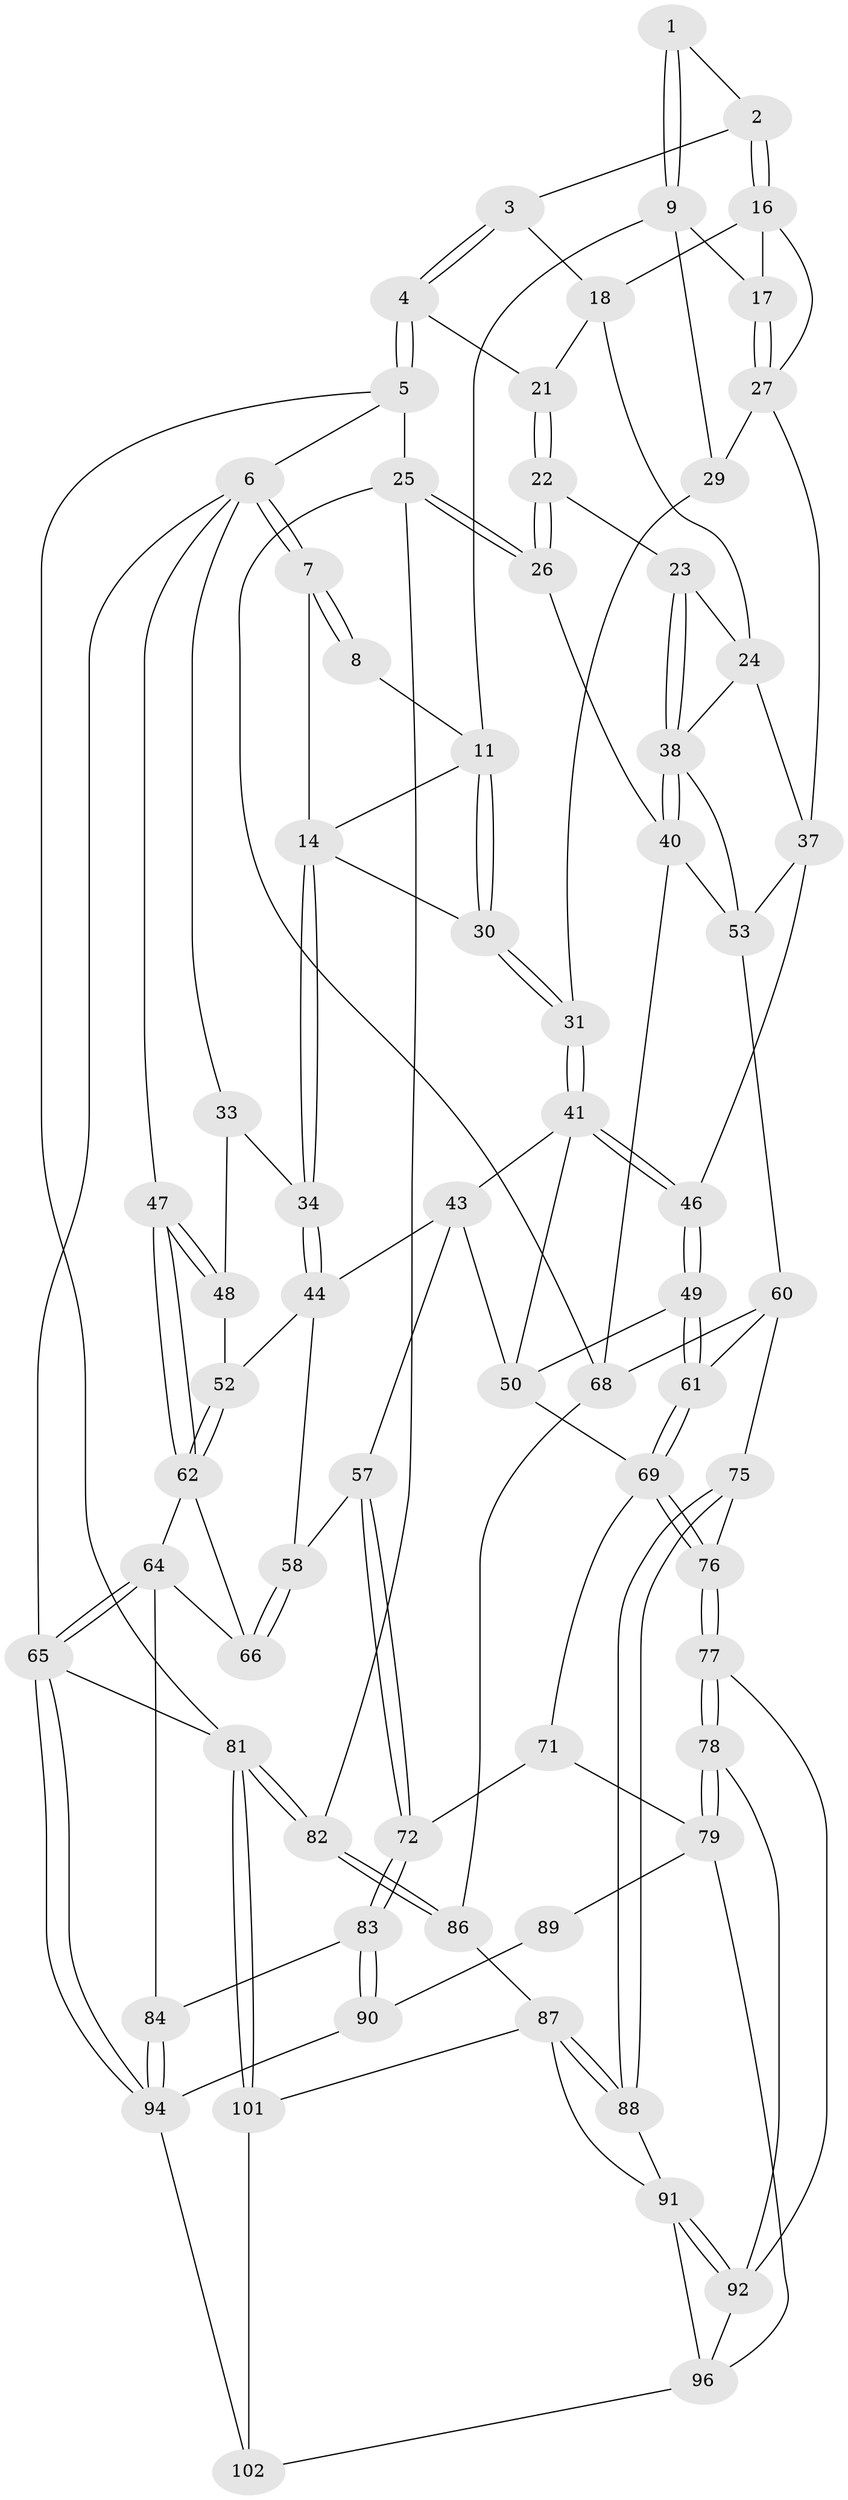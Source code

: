 // Generated by graph-tools (version 1.1) at 2025/52/02/27/25 19:52:37]
// undirected, 71 vertices, 162 edges
graph export_dot {
graph [start="1"]
  node [color=gray90,style=filled];
  1 [pos="+0.5635072183745605+0"];
  2 [pos="+0.6229876868810306+0"];
  3 [pos="+0.7972598932854319+0"];
  4 [pos="+1+0"];
  5 [pos="+1+0"];
  6 [pos="+0+0",super="+32"];
  7 [pos="+0+0",super="+13"];
  8 [pos="+0.4603040128563824+0"];
  9 [pos="+0.537275848624759+0.12309991463871865",super="+10"];
  11 [pos="+0.4812668934449831+0.1313250668792036",super="+12"];
  14 [pos="+0.31670569218367783+0.1772976127261711",super="+15"];
  16 [pos="+0.6351497072321237+0.055468419042195134",super="+20"];
  17 [pos="+0.5959918198869087+0.11890276715139962"];
  18 [pos="+0.7836000822066009+0.06770466645860977",super="+19"];
  21 [pos="+0.9292920214532723+0.07260823581611456"];
  22 [pos="+0.8919321531272125+0.19116120091216093"];
  23 [pos="+0.8654915691268815+0.19420759447671812"];
  24 [pos="+0.8338424979446601+0.18749537624972812",super="+36"];
  25 [pos="+1+0.32250657211641504",super="+67"];
  26 [pos="+1+0.32308546515799585"];
  27 [pos="+0.6514722511665718+0.2081956722980728",super="+28"];
  29 [pos="+0.5674054057102704+0.22126007198573094"];
  30 [pos="+0.40412964033138216+0.19753065650466853"];
  31 [pos="+0.4071895029862314+0.20184275976920207"];
  33 [pos="+0.14207233369935915+0.17265538763440053",super="+35"];
  34 [pos="+0.23063553451615965+0.31090317241431614"];
  37 [pos="+0.6386396761931047+0.318019361748346",super="+45"];
  38 [pos="+0.8391340461260567+0.3581150409636884",super="+39"];
  40 [pos="+1+0.3713556183152384",super="+54"];
  41 [pos="+0.4172743346484627+0.2237721714585291",super="+42"];
  43 [pos="+0.279533308444587+0.37545437493997785",super="+56"];
  44 [pos="+0.23231848353208334+0.32443975120859747",super="+51"];
  46 [pos="+0.5730497307003876+0.3676387738726028"];
  47 [pos="+0+0.1450219449697396"];
  48 [pos="+0.047255001393896906+0.2715195763579312"];
  49 [pos="+0.5515761212377173+0.40127910670859657"];
  50 [pos="+0.44750318106421966+0.46847042564388747",super="+59"];
  52 [pos="+0.08426779078090743+0.4264564090070332"];
  53 [pos="+0.7692135987567095+0.4616533278336782",super="+55"];
  57 [pos="+0.22419141385031066+0.6008729770573025"];
  58 [pos="+0.1941238432453813+0.5965401769110148"];
  60 [pos="+0.672381144804739+0.5645331348393708",super="+74"];
  61 [pos="+0.6444254716103619+0.5585779625845161"];
  62 [pos="+0+0.5275327836444231",super="+63"];
  64 [pos="+0+1",super="+85"];
  65 [pos="+0+1"];
  66 [pos="+0.08388754031791598+0.6442295590606085"];
  68 [pos="+0.8767649325989948+0.5607049496687219",super="+73"];
  69 [pos="+0.5117951776425014+0.618074875562943",super="+70"];
  71 [pos="+0.35926782963671233+0.7277092373163845"];
  72 [pos="+0.26832276989414044+0.6760296909588486"];
  75 [pos="+0.5977346213274786+0.7261594112529525"];
  76 [pos="+0.5588622530668329+0.7343213487810853"];
  77 [pos="+0.5471225565685197+0.7604977589019838"];
  78 [pos="+0.5037649280804355+0.8178489669002503"];
  79 [pos="+0.44622269005829296+0.8557593276742477",super="+80"];
  81 [pos="+1+1"];
  82 [pos="+1+1"];
  83 [pos="+0.21074657395468388+0.8271454942368471"];
  84 [pos="+0.18355624721517072+0.8274030887979459"];
  86 [pos="+0.8427793641815889+0.7703261790107656"];
  87 [pos="+0.8356613698288955+0.7743535506380406",super="+100"];
  88 [pos="+0.7859206754171442+0.7929794828088339"];
  89 [pos="+0.4080629142780618+0.8534938369623266"];
  90 [pos="+0.22159824386280838+0.8368925676869987",super="+97"];
  91 [pos="+0.7207084131983417+0.8505316418446903",super="+95"];
  92 [pos="+0.6799598473124486+0.8440536055100922",super="+93"];
  94 [pos="+0+1",super="+98"];
  96 [pos="+0.6229194217177331+0.9171104958374063",super="+99"];
  101 [pos="+0.7456672216249143+1"];
  102 [pos="+0.5377092068044653+1"];
  1 -- 2;
  1 -- 9;
  1 -- 9;
  2 -- 3;
  2 -- 16;
  2 -- 16;
  3 -- 4;
  3 -- 4;
  3 -- 18;
  4 -- 5;
  4 -- 5;
  4 -- 21;
  5 -- 6;
  5 -- 25;
  5 -- 81;
  6 -- 7;
  6 -- 7;
  6 -- 65;
  6 -- 33;
  6 -- 47;
  7 -- 8;
  7 -- 8;
  7 -- 14;
  8 -- 11;
  9 -- 17;
  9 -- 11;
  9 -- 29;
  11 -- 30;
  11 -- 30;
  11 -- 14;
  14 -- 34;
  14 -- 34;
  14 -- 30;
  16 -- 17;
  16 -- 27;
  16 -- 18;
  17 -- 27;
  17 -- 27;
  18 -- 21;
  18 -- 24;
  21 -- 22;
  21 -- 22;
  22 -- 23;
  22 -- 26;
  22 -- 26;
  23 -- 24;
  23 -- 38;
  23 -- 38;
  24 -- 37;
  24 -- 38;
  25 -- 26;
  25 -- 26;
  25 -- 82;
  25 -- 68;
  26 -- 40;
  27 -- 29;
  27 -- 37;
  29 -- 31;
  30 -- 31;
  30 -- 31;
  31 -- 41;
  31 -- 41;
  33 -- 48;
  33 -- 34;
  34 -- 44;
  34 -- 44;
  37 -- 53;
  37 -- 46;
  38 -- 40;
  38 -- 40;
  38 -- 53;
  40 -- 68;
  40 -- 53;
  41 -- 46;
  41 -- 46;
  41 -- 50;
  41 -- 43;
  43 -- 44;
  43 -- 57;
  43 -- 50;
  44 -- 58;
  44 -- 52;
  46 -- 49;
  46 -- 49;
  47 -- 48;
  47 -- 48;
  47 -- 62;
  47 -- 62;
  48 -- 52;
  49 -- 50;
  49 -- 61;
  49 -- 61;
  50 -- 69;
  52 -- 62;
  52 -- 62;
  53 -- 60;
  57 -- 58;
  57 -- 72;
  57 -- 72;
  58 -- 66;
  58 -- 66;
  60 -- 61;
  60 -- 75;
  60 -- 68;
  61 -- 69;
  61 -- 69;
  62 -- 64;
  62 -- 66;
  64 -- 65;
  64 -- 65;
  64 -- 66;
  64 -- 84;
  65 -- 94;
  65 -- 94;
  65 -- 81;
  68 -- 86;
  69 -- 76;
  69 -- 76;
  69 -- 71;
  71 -- 72;
  71 -- 79;
  72 -- 83;
  72 -- 83;
  75 -- 76;
  75 -- 88;
  75 -- 88;
  76 -- 77;
  76 -- 77;
  77 -- 78;
  77 -- 78;
  77 -- 92;
  78 -- 79;
  78 -- 79;
  78 -- 92;
  79 -- 96;
  79 -- 89;
  81 -- 82;
  81 -- 82;
  81 -- 101;
  81 -- 101;
  82 -- 86;
  82 -- 86;
  83 -- 84;
  83 -- 90;
  83 -- 90;
  84 -- 94;
  84 -- 94;
  86 -- 87;
  87 -- 88;
  87 -- 88;
  87 -- 101;
  87 -- 91;
  88 -- 91;
  89 -- 90 [weight=2];
  90 -- 94;
  91 -- 92;
  91 -- 92;
  91 -- 96;
  92 -- 96;
  94 -- 102;
  96 -- 102;
  101 -- 102;
}
